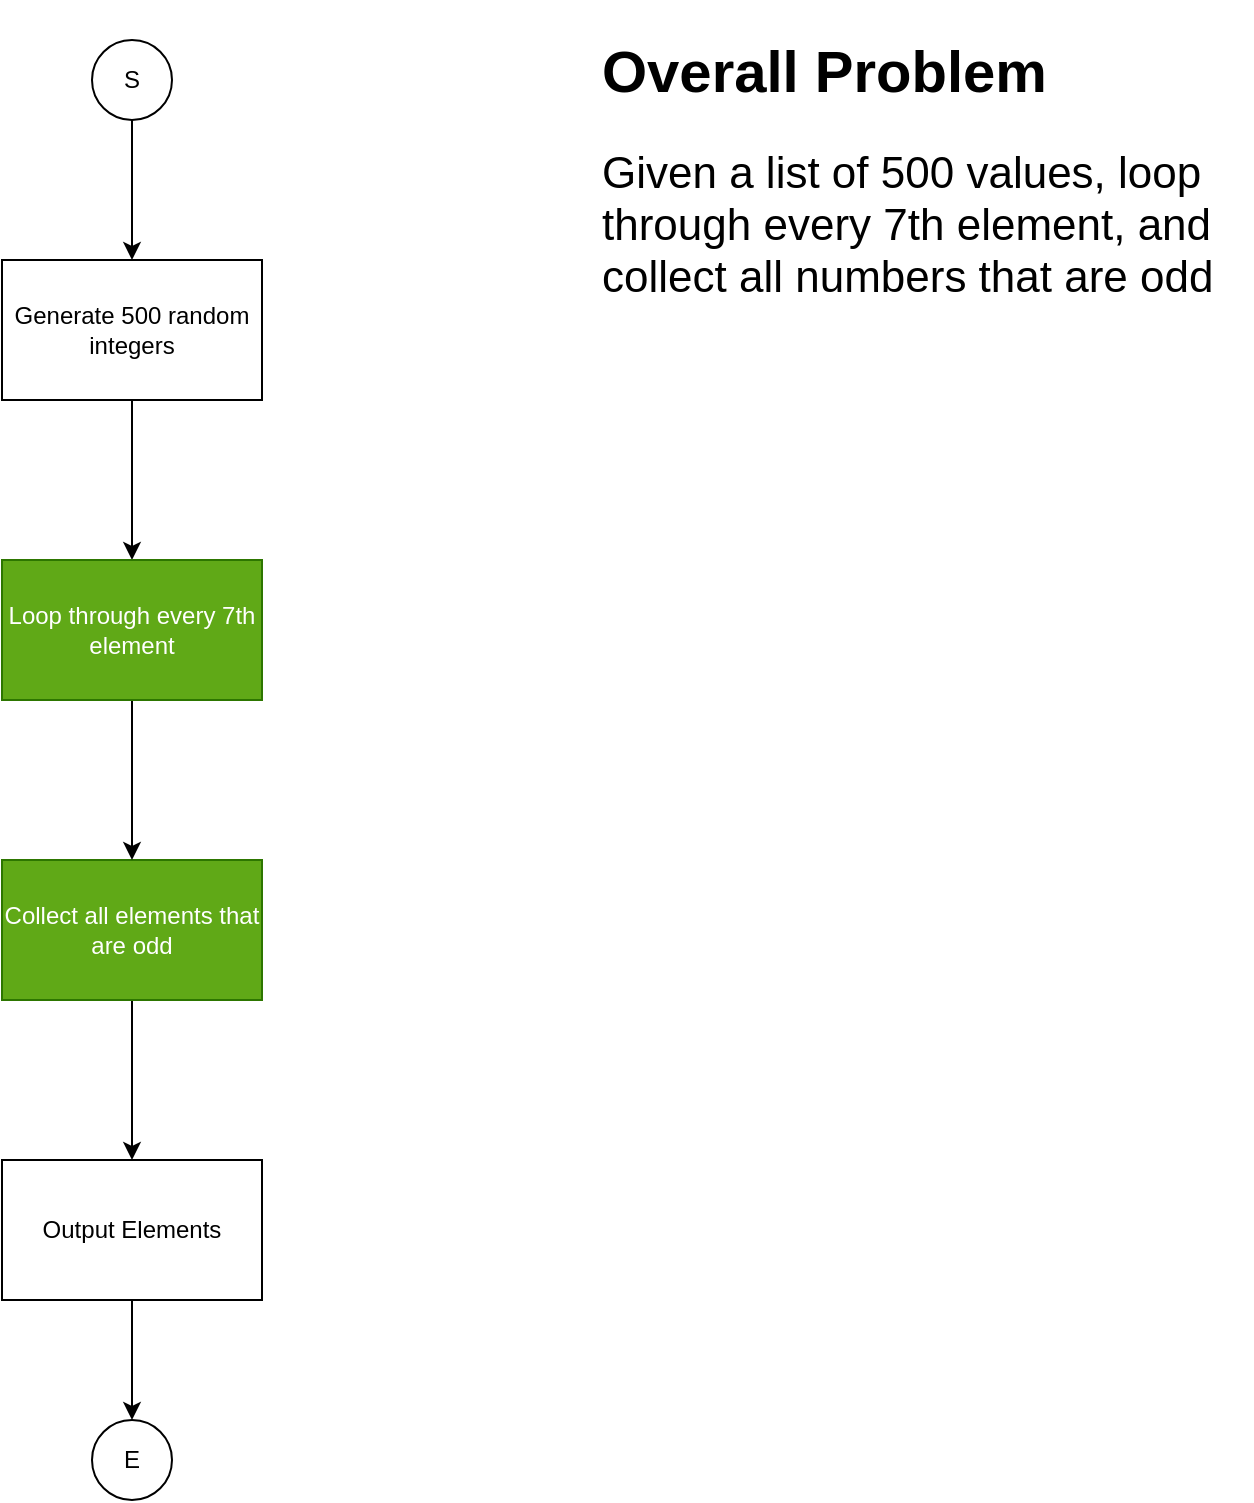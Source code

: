 <mxfile version="14.6.13" type="device" pages="2"><diagram id="7fmfnkX15IN9tlLTGVnm" name="Overall Problem"><mxGraphModel dx="1418" dy="845" grid="1" gridSize="10" guides="1" tooltips="1" connect="1" arrows="1" fold="1" page="1" pageScale="1" pageWidth="850" pageHeight="1100" math="0" shadow="0"><root><mxCell id="0"/><mxCell id="1" parent="0"/><mxCell id="ljx5EipeVu7mCt2cEtiH-7" style="edgeStyle=orthogonalEdgeStyle;rounded=0;orthogonalLoop=1;jettySize=auto;html=1;entryX=0.5;entryY=0;entryDx=0;entryDy=0;" edge="1" parent="1" source="ljx5EipeVu7mCt2cEtiH-1" target="ljx5EipeVu7mCt2cEtiH-2"><mxGeometry relative="1" as="geometry"/></mxCell><mxCell id="ljx5EipeVu7mCt2cEtiH-1" value="S" style="ellipse;whiteSpace=wrap;html=1;aspect=fixed;" vertex="1" parent="1"><mxGeometry x="260" y="130" width="40" height="40" as="geometry"/></mxCell><mxCell id="ljx5EipeVu7mCt2cEtiH-8" style="edgeStyle=orthogonalEdgeStyle;rounded=0;orthogonalLoop=1;jettySize=auto;html=1;entryX=0.5;entryY=0;entryDx=0;entryDy=0;" edge="1" parent="1" source="ljx5EipeVu7mCt2cEtiH-2" target="ljx5EipeVu7mCt2cEtiH-4"><mxGeometry relative="1" as="geometry"/></mxCell><mxCell id="ljx5EipeVu7mCt2cEtiH-2" value="Generate 500 random integers" style="rounded=0;whiteSpace=wrap;html=1;" vertex="1" parent="1"><mxGeometry x="215" y="240" width="130" height="70" as="geometry"/></mxCell><mxCell id="ljx5EipeVu7mCt2cEtiH-10" style="edgeStyle=orthogonalEdgeStyle;rounded=0;orthogonalLoop=1;jettySize=auto;html=1;entryX=0.5;entryY=0;entryDx=0;entryDy=0;" edge="1" parent="1" source="ljx5EipeVu7mCt2cEtiH-3" target="ljx5EipeVu7mCt2cEtiH-5"><mxGeometry relative="1" as="geometry"/></mxCell><mxCell id="ljx5EipeVu7mCt2cEtiH-3" value="Collect all elements that are odd" style="rounded=0;whiteSpace=wrap;html=1;fillColor=#60a917;strokeColor=#2D7600;fontColor=#ffffff;" vertex="1" parent="1"><mxGeometry x="215" y="540" width="130" height="70" as="geometry"/></mxCell><mxCell id="ljx5EipeVu7mCt2cEtiH-9" style="edgeStyle=orthogonalEdgeStyle;rounded=0;orthogonalLoop=1;jettySize=auto;html=1;" edge="1" parent="1" source="ljx5EipeVu7mCt2cEtiH-4" target="ljx5EipeVu7mCt2cEtiH-3"><mxGeometry relative="1" as="geometry"/></mxCell><mxCell id="ljx5EipeVu7mCt2cEtiH-4" value="Loop through every 7th element" style="rounded=0;whiteSpace=wrap;html=1;fillColor=#60a917;strokeColor=#2D7600;fontColor=#ffffff;" vertex="1" parent="1"><mxGeometry x="215" y="390" width="130" height="70" as="geometry"/></mxCell><mxCell id="ljx5EipeVu7mCt2cEtiH-11" style="edgeStyle=orthogonalEdgeStyle;rounded=0;orthogonalLoop=1;jettySize=auto;html=1;entryX=0.5;entryY=0;entryDx=0;entryDy=0;" edge="1" parent="1" source="ljx5EipeVu7mCt2cEtiH-5" target="ljx5EipeVu7mCt2cEtiH-6"><mxGeometry relative="1" as="geometry"/></mxCell><mxCell id="ljx5EipeVu7mCt2cEtiH-5" value="Output Elements" style="rounded=0;whiteSpace=wrap;html=1;" vertex="1" parent="1"><mxGeometry x="215" y="690" width="130" height="70" as="geometry"/></mxCell><mxCell id="ljx5EipeVu7mCt2cEtiH-6" value="E" style="ellipse;whiteSpace=wrap;html=1;aspect=fixed;" vertex="1" parent="1"><mxGeometry x="260" y="820" width="40" height="40" as="geometry"/></mxCell><mxCell id="ljx5EipeVu7mCt2cEtiH-12" value="&lt;h1 style=&quot;font-size: 29px&quot;&gt;&lt;font style=&quot;font-size: 29px&quot;&gt;Overall Problem&lt;/font&gt;&lt;/h1&gt;&lt;p&gt;&lt;font style=&quot;font-size: 22px&quot;&gt;Given a list of 500 values, loop through every 7th element, and collect all numbers that are odd&lt;/font&gt;&lt;/p&gt;" style="text;html=1;strokeColor=none;fillColor=none;spacing=5;spacingTop=-20;whiteSpace=wrap;overflow=hidden;rounded=0;" vertex="1" parent="1"><mxGeometry x="510" y="120" width="330" height="190" as="geometry"/></mxCell></root></mxGraphModel></diagram><diagram id="pqtPrRtDZ7YOnP3cDLJE" name="Full Flow"><mxGraphModel dx="1418" dy="845" grid="1" gridSize="10" guides="1" tooltips="1" connect="1" arrows="1" fold="1" page="1" pageScale="1" pageWidth="850" pageHeight="1100" math="0" shadow="0"><root><mxCell id="xei-uTYum9V5iMNNFYLt-0"/><mxCell id="xei-uTYum9V5iMNNFYLt-1" parent="xei-uTYum9V5iMNNFYLt-0"/><mxCell id="UJpPLWhB7pE8y4fokHJA-0" style="edgeStyle=orthogonalEdgeStyle;rounded=0;orthogonalLoop=1;jettySize=auto;html=1;entryX=0.5;entryY=0;entryDx=0;entryDy=0;" edge="1" parent="xei-uTYum9V5iMNNFYLt-1" source="UJpPLWhB7pE8y4fokHJA-1" target="UJpPLWhB7pE8y4fokHJA-3"><mxGeometry relative="1" as="geometry"/></mxCell><mxCell id="UJpPLWhB7pE8y4fokHJA-1" value="S" style="ellipse;whiteSpace=wrap;html=1;aspect=fixed;" vertex="1" parent="xei-uTYum9V5iMNNFYLt-1"><mxGeometry x="115" y="50" width="40" height="40" as="geometry"/></mxCell><mxCell id="UJpPLWhB7pE8y4fokHJA-2" style="edgeStyle=orthogonalEdgeStyle;rounded=0;orthogonalLoop=1;jettySize=auto;html=1;entryX=0.5;entryY=0;entryDx=0;entryDy=0;" edge="1" parent="xei-uTYum9V5iMNNFYLt-1" source="UJpPLWhB7pE8y4fokHJA-3" target="UJpPLWhB7pE8y4fokHJA-7"><mxGeometry relative="1" as="geometry"/></mxCell><mxCell id="UJpPLWhB7pE8y4fokHJA-3" value="Generate 500 random integers" style="rounded=0;whiteSpace=wrap;html=1;" vertex="1" parent="xei-uTYum9V5iMNNFYLt-1"><mxGeometry x="70" y="160" width="130" height="70" as="geometry"/></mxCell><mxCell id="UJpPLWhB7pE8y4fokHJA-4" style="edgeStyle=orthogonalEdgeStyle;rounded=0;orthogonalLoop=1;jettySize=auto;html=1;entryX=0.5;entryY=0;entryDx=0;entryDy=0;" edge="1" parent="xei-uTYum9V5iMNNFYLt-1" source="UJpPLWhB7pE8y4fokHJA-5" target="UJpPLWhB7pE8y4fokHJA-9"><mxGeometry relative="1" as="geometry"/></mxCell><mxCell id="UJpPLWhB7pE8y4fokHJA-5" value="Collect all elements that are odd" style="rounded=0;whiteSpace=wrap;html=1;fillColor=#60a917;strokeColor=#2D7600;fontColor=#ffffff;" vertex="1" parent="xei-uTYum9V5iMNNFYLt-1"><mxGeometry x="70" y="460" width="130" height="70" as="geometry"/></mxCell><mxCell id="UJpPLWhB7pE8y4fokHJA-6" style="edgeStyle=orthogonalEdgeStyle;rounded=0;orthogonalLoop=1;jettySize=auto;html=1;" edge="1" parent="xei-uTYum9V5iMNNFYLt-1" source="UJpPLWhB7pE8y4fokHJA-7" target="UJpPLWhB7pE8y4fokHJA-5"><mxGeometry relative="1" as="geometry"/></mxCell><mxCell id="UJpPLWhB7pE8y4fokHJA-7" value="Loop through every 7th element" style="rounded=0;whiteSpace=wrap;html=1;fillColor=#60a917;strokeColor=#2D7600;fontColor=#ffffff;" vertex="1" parent="xei-uTYum9V5iMNNFYLt-1"><mxGeometry x="70" y="310" width="130" height="70" as="geometry"/></mxCell><mxCell id="UJpPLWhB7pE8y4fokHJA-8" style="edgeStyle=orthogonalEdgeStyle;rounded=0;orthogonalLoop=1;jettySize=auto;html=1;entryX=0.5;entryY=0;entryDx=0;entryDy=0;" edge="1" parent="xei-uTYum9V5iMNNFYLt-1" source="UJpPLWhB7pE8y4fokHJA-9" target="UJpPLWhB7pE8y4fokHJA-10"><mxGeometry relative="1" as="geometry"/></mxCell><mxCell id="UJpPLWhB7pE8y4fokHJA-9" value="Output Elements" style="rounded=0;whiteSpace=wrap;html=1;" vertex="1" parent="xei-uTYum9V5iMNNFYLt-1"><mxGeometry x="70" y="610" width="130" height="70" as="geometry"/></mxCell><mxCell id="UJpPLWhB7pE8y4fokHJA-10" value="E" style="ellipse;whiteSpace=wrap;html=1;aspect=fixed;" vertex="1" parent="xei-uTYum9V5iMNNFYLt-1"><mxGeometry x="115" y="740" width="40" height="40" as="geometry"/></mxCell><mxCell id="gO6jHQiLkbJzcKZ_Zg6W-0" value="" style="rounded=1;whiteSpace=wrap;html=1;absoluteArcSize=1;arcSize=14;strokeWidth=2;" vertex="1" parent="xei-uTYum9V5iMNNFYLt-1"><mxGeometry x="350" y="170" width="630" height="550" as="geometry"/></mxCell><mxCell id="gO6jHQiLkbJzcKZ_Zg6W-4" style="edgeStyle=orthogonalEdgeStyle;rounded=0;orthogonalLoop=1;jettySize=auto;html=1;" edge="1" parent="xei-uTYum9V5iMNNFYLt-1" source="gO6jHQiLkbJzcKZ_Zg6W-1" target="gO6jHQiLkbJzcKZ_Zg6W-2"><mxGeometry relative="1" as="geometry"/></mxCell><mxCell id="gO6jHQiLkbJzcKZ_Zg6W-1" value="For each element.." style="rounded=1;whiteSpace=wrap;html=1;" vertex="1" parent="xei-uTYum9V5iMNNFYLt-1"><mxGeometry x="410" y="230" width="120" height="60" as="geometry"/></mxCell><mxCell id="gO6jHQiLkbJzcKZ_Zg6W-3" style="edgeStyle=orthogonalEdgeStyle;rounded=0;orthogonalLoop=1;jettySize=auto;html=1;entryX=0;entryY=0.5;entryDx=0;entryDy=0;exitX=0;exitY=0.5;exitDx=0;exitDy=0;exitPerimeter=0;" edge="1" parent="xei-uTYum9V5iMNNFYLt-1" source="gO6jHQiLkbJzcKZ_Zg6W-2" target="gO6jHQiLkbJzcKZ_Zg6W-1"><mxGeometry relative="1" as="geometry"/></mxCell><mxCell id="gO6jHQiLkbJzcKZ_Zg6W-7" value="No" style="edgeLabel;html=1;align=center;verticalAlign=middle;resizable=0;points=[];" vertex="1" connectable="0" parent="gO6jHQiLkbJzcKZ_Zg6W-3"><mxGeometry x="0.229" y="1" relative="1" as="geometry"><mxPoint as="offset"/></mxGeometry></mxCell><mxCell id="gO6jHQiLkbJzcKZ_Zg6W-9" style="edgeStyle=orthogonalEdgeStyle;rounded=0;orthogonalLoop=1;jettySize=auto;html=1;entryX=0;entryY=0.5;entryDx=0;entryDy=0;entryPerimeter=0;" edge="1" parent="xei-uTYum9V5iMNNFYLt-1" source="gO6jHQiLkbJzcKZ_Zg6W-2" target="gO6jHQiLkbJzcKZ_Zg6W-8"><mxGeometry relative="1" as="geometry"/></mxCell><mxCell id="gO6jHQiLkbJzcKZ_Zg6W-10" value="Yes" style="edgeLabel;html=1;align=center;verticalAlign=middle;resizable=0;points=[];" vertex="1" connectable="0" parent="gO6jHQiLkbJzcKZ_Zg6W-9"><mxGeometry x="-0.263" y="1" relative="1" as="geometry"><mxPoint as="offset"/></mxGeometry></mxCell><mxCell id="gO6jHQiLkbJzcKZ_Zg6W-2" value="7th Element?" style="strokeWidth=2;html=1;shape=mxgraph.flowchart.decision;whiteSpace=wrap;" vertex="1" parent="xei-uTYum9V5iMNNFYLt-1"><mxGeometry x="420" y="370" width="100" height="100" as="geometry"/></mxCell><mxCell id="gO6jHQiLkbJzcKZ_Zg6W-5" value="" style="strokeWidth=2;html=1;shape=mxgraph.flowchart.annotation_2;align=left;labelPosition=right;pointerEvents=1;rotation=-181;" vertex="1" parent="xei-uTYum9V5iMNNFYLt-1"><mxGeometry x="241.05" y="309.54" width="101.05" height="220" as="geometry"/></mxCell><mxCell id="gO6jHQiLkbJzcKZ_Zg6W-12" style="edgeStyle=orthogonalEdgeStyle;rounded=0;orthogonalLoop=1;jettySize=auto;html=1;" edge="1" parent="xei-uTYum9V5iMNNFYLt-1" source="gO6jHQiLkbJzcKZ_Zg6W-8" target="gO6jHQiLkbJzcKZ_Zg6W-11"><mxGeometry relative="1" as="geometry"/></mxCell><mxCell id="gO6jHQiLkbJzcKZ_Zg6W-13" value="Yes" style="edgeLabel;html=1;align=center;verticalAlign=middle;resizable=0;points=[];" vertex="1" connectable="0" parent="gO6jHQiLkbJzcKZ_Zg6W-12"><mxGeometry x="-0.271" y="1" relative="1" as="geometry"><mxPoint as="offset"/></mxGeometry></mxCell><mxCell id="gO6jHQiLkbJzcKZ_Zg6W-15" style="edgeStyle=orthogonalEdgeStyle;rounded=0;orthogonalLoop=1;jettySize=auto;html=1;entryX=1;entryY=0.5;entryDx=0;entryDy=0;exitX=0.5;exitY=1;exitDx=0;exitDy=0;exitPerimeter=0;" edge="1" parent="xei-uTYum9V5iMNNFYLt-1" source="gO6jHQiLkbJzcKZ_Zg6W-8" target="gO6jHQiLkbJzcKZ_Zg6W-14"><mxGeometry relative="1" as="geometry"/></mxCell><mxCell id="gO6jHQiLkbJzcKZ_Zg6W-17" value="No" style="edgeLabel;html=1;align=center;verticalAlign=middle;resizable=0;points=[];" vertex="1" connectable="0" parent="gO6jHQiLkbJzcKZ_Zg6W-15"><mxGeometry x="-0.577" y="1" relative="1" as="geometry"><mxPoint as="offset"/></mxGeometry></mxCell><mxCell id="gO6jHQiLkbJzcKZ_Zg6W-8" value="Odd?" style="strokeWidth=2;html=1;shape=mxgraph.flowchart.decision;whiteSpace=wrap;" vertex="1" parent="xei-uTYum9V5iMNNFYLt-1"><mxGeometry x="615" y="370" width="100" height="100" as="geometry"/></mxCell><mxCell id="gO6jHQiLkbJzcKZ_Zg6W-11" value="Collect Value" style="strokeWidth=2;html=1;shape=mxgraph.flowchart.stored_data;whiteSpace=wrap;" vertex="1" parent="xei-uTYum9V5iMNNFYLt-1"><mxGeometry x="800" y="390" width="100" height="60" as="geometry"/></mxCell><mxCell id="gO6jHQiLkbJzcKZ_Zg6W-16" style="edgeStyle=orthogonalEdgeStyle;rounded=0;orthogonalLoop=1;jettySize=auto;html=1;" edge="1" parent="xei-uTYum9V5iMNNFYLt-1" source="gO6jHQiLkbJzcKZ_Zg6W-14"><mxGeometry relative="1" as="geometry"><mxPoint x="390" y="420" as="targetPoint"/></mxGeometry></mxCell><mxCell id="gO6jHQiLkbJzcKZ_Zg6W-14" value="" style="ellipse;whiteSpace=wrap;html=1;aspect=fixed;" vertex="1" parent="xei-uTYum9V5iMNNFYLt-1"><mxGeometry x="455" y="530" width="30" height="30" as="geometry"/></mxCell></root></mxGraphModel></diagram></mxfile>